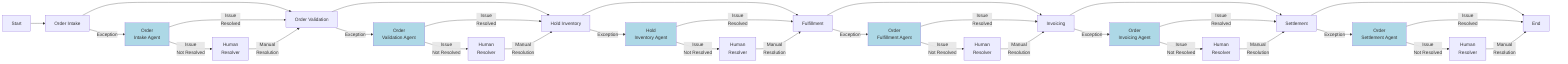 flowchart LR
    A[Start] --> B[Order Intake]
    B --> C[Order Validation]
    C --> D[Hold Inventory]
    D --> E[Fulfillment]
    E --> F[Invoicing]
    F --> G[Settlement]
    G --> H[End]
    
    B -->|Exception| OIA[Order 
    Intake Agent]
    OIA -->|Issue 
    Resolved| C
    OIA -->|Issue 
    Not Resolved| HR-OIA[Human 
    Resolver]
    HR-OIA -->|Manual 
    Resolution| C

    C -->|Exception| OVA[Order 
    Validation Agent]
    OVA -->|Issue 
    Resolved| D
    OVA -->|Issue 
    Not Resolved| HR-OVA[Human 
    Resolver]
    HR-OVA -->|Manual
     Resolution| D
    
    D -->|Exception| HIA[Hold 
    Inventory Agent]
    HIA -->|Issue 
    Resolved| E
    HIA -->|Issue 
    Not Resolved| HR-HIA[Human 
    Resolver]
    HR-HIA -->|Manual 
    Resolution| E

    E -->|Exception| OFA[Order 
    Fulfillment Agent]
    OFA -->|Issue
     Resolved| F
    OFA -->|Issue 
    Not Resolved| HR-OFA[Human
     Resolver]
    HR-OFA -->|Manual
     Resolution| F

    F -->|Exception| OInvA[Order
     Invoicing Agent]
    OInvA -->|Issue 
    Resolved| G
    OInvA -->|Issue 
    Not Resolved| HR-OInvA[Human
     Resolver]
    HR-OInvA -->|Manual
     Resolution| G

    G -->|Exception| OSA[Order
     Settlement Agent]
    OSA -->|Issue
     Resolved| H
    OSA  -->|Issue
     Not Resolved| HR-OSA[Human
      Resolver]
    HR-OSA -->|Manual
     Resolution| H

    style OIA fill:#add8e6
    style OVA fill:#add8e6
    style HIA fill:#add8e6
    style OFA fill:#add8e6
    style OInvA fill:#add8e6
    style OSA fill:#add8e6